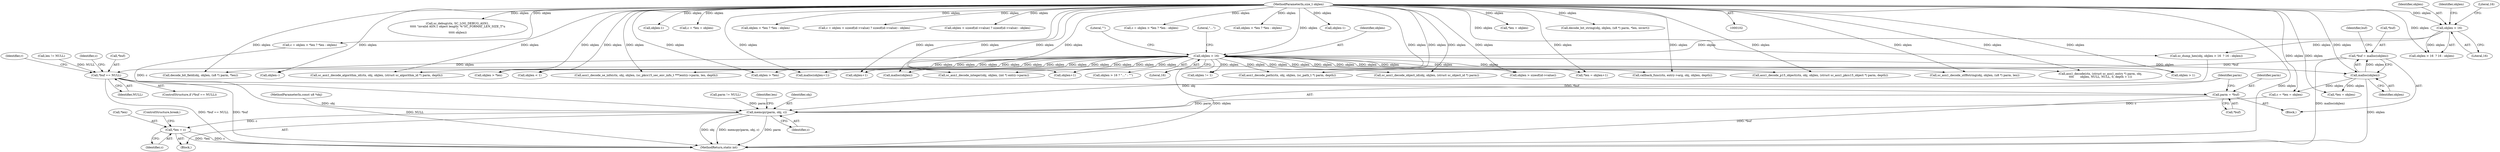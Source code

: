 digraph "0_OpenSC_a3fc7693f3a035a8a7921cffb98432944bb42740@API" {
"1000474" [label="(Call,*buf = malloc(objlen))"];
"1000477" [label="(Call,malloc(objlen))"];
"1000150" [label="(Call,objlen > 16)"];
"1000106" [label="(MethodParameterIn,size_t objlen)"];
"1000144" [label="(Call,objlen > 16)"];
"1000480" [label="(Call,*buf == NULL)"];
"1000495" [label="(Call,parm = *buf)"];
"1000510" [label="(Call,memcpy(parm, obj, c))"];
"1000514" [label="(Call,*len = c)"];
"1000560" [label="(Call,malloc(objlen+1))"];
"1000224" [label="(Call,sc_asn1_decode_integer(obj, objlen, (int *) entry->parm))"];
"1000143" [label="(Call,objlen > 16  ? 16 : objlen)"];
"1000190" [label="(Call,objlen != 1)"];
"1000526" [label="(Call,sc_asn1_decode_object_id(obj, objlen, (struct sc_object_id *) parm))"];
"1000496" [label="(Identifier,parm)"];
"1000194" [label="(Call,sc_debug(ctx, SC_LOG_DEBUG_ASN1,\n\t\t\t\t\t \"invalid ASN.1 object length: %\"SC_FORMAT_LEN_SIZE_T\"u\n\",\n\t\t\t\t\t objlen))"];
"1000452" [label="(Call,parm != NULL)"];
"1000388" [label="(Call,objlen--)"];
"1000455" [label="(Block,)"];
"1000477" [label="(Call,malloc(objlen))"];
"1000491" [label="(Call,*len = objlen)"];
"1000709" [label="(Call,asn1_decode_se_info(ctx, obj, objlen, (sc_pkcs15_sec_env_info_t ***)entry->parm, len, depth))"];
"1000770" [label="(MethodReturn,static int)"];
"1000517" [label="(Identifier,c)"];
"1000150" [label="(Call,objlen > 16)"];
"1000141" [label="(Call,sc_dump_hex(obj, objlen > 16  ? 16 : objlen))"];
"1000641" [label="(Call,objlen > sizeof(id->value))"];
"1000313" [label="(Call,objlen-1)"];
"1000420" [label="(Call,c = *len = objlen)"];
"1000480" [label="(Call,*buf == NULL)"];
"1000730" [label="(Call,callback_func(ctx, entry->arg, obj, objlen, depth))"];
"1000152" [label="(Literal,16)"];
"1000458" [label="(Call,len != NULL)"];
"1000513" [label="(Identifier,c)"];
"1000433" [label="(Call,objlen > *len ? *len : objlen)"];
"1000638" [label="(Call,c = objlen > sizeof(id->value) ? sizeof(id->value) : objlen)"];
"1000640" [label="(Call,objlen > sizeof(id->value) ? sizeof(id->value) : objlen)"];
"1000514" [label="(Call,*len = c)"];
"1000511" [label="(Identifier,parm)"];
"1000503" [label="(Call,objlen > *len)"];
"1000105" [label="(MethodParameterIn,const u8 *obj)"];
"1000489" [label="(Call,c = *len = objlen)"];
"1000272" [label="(Call,objlen < 1)"];
"1000408" [label="(Call,malloc(objlen))"];
"1000145" [label="(Identifier,objlen)"];
"1000475" [label="(Call,*buf)"];
"1000510" [label="(Call,memcpy(parm, obj, c))"];
"1000144" [label="(Call,objlen > 16)"];
"1000500" [label="(Call,c = objlen > *len ? *len : objlen)"];
"1000577" [label="(Call,objlen+1)"];
"1000478" [label="(Identifier,objlen)"];
"1000431" [label="(Call,c = objlen > *len ? *len : objlen)"];
"1000614" [label="(Call,asn1_decode_path(ctx, obj, objlen, (sc_path_t *) parm, depth))"];
"1000515" [label="(Call,*len)"];
"1000146" [label="(Literal,16)"];
"1000106" [label="(MethodParameterIn,size_t objlen)"];
"1000351" [label="(Call,decode_bit_field(obj, objlen, (u8 *) parm, *len))"];
"1000490" [label="(Identifier,c)"];
"1000516" [label="(Identifier,len)"];
"1000483" [label="(Identifier,NULL)"];
"1000518" [label="(ControlStructure,break;)"];
"1000482" [label="(Identifier,buf)"];
"1000502" [label="(Call,objlen > *len ? *len : objlen)"];
"1000148" [label="(Identifier,objlen)"];
"1000149" [label="(Call,objlen > 16 ? \"...\" : \"\")"];
"1000153" [label="(Literal,\"...\")"];
"1000297" [label="(Call,objlen-1)"];
"1000479" [label="(ControlStructure,if (*buf == NULL))"];
"1000497" [label="(Call,*buf)"];
"1000154" [label="(Literal,\"\")"];
"1000691" [label="(Call,sc_asn1_decode_algorithm_id(ctx, obj, objlen, (struct sc_algorithm_id *) parm, depth))"];
"1000434" [label="(Call,objlen > *len)"];
"1000561" [label="(Call,objlen+1)"];
"1000467" [label="(Block,)"];
"1000574" [label="(Call,*len = objlen+1)"];
"1000673" [label="(Call,asn1_decode_p15_object(ctx, obj, objlen, (struct sc_asn1_pkcs15_object *) parm, depth))"];
"1000422" [label="(Call,*len = objlen)"];
"1000495" [label="(Call,parm = *buf)"];
"1000474" [label="(Call,*buf = malloc(objlen))"];
"1000147" [label="(Literal,16)"];
"1000586" [label="(Call,sc_asn1_decode_utf8string(obj, objlen, (u8 *) parm, len))"];
"1000322" [label="(Call,decode_bit_string(obj, objlen, (u8 *) parm, *len, invert))"];
"1000481" [label="(Call,*buf)"];
"1000167" [label="(Call,asn1_decode(ctx, (struct sc_asn1_entry *) parm, obj,\n\t\t\t\t       objlen, NULL, NULL, 0, depth + 1))"];
"1000486" [label="(Identifier,r)"];
"1000512" [label="(Identifier,obj)"];
"1000151" [label="(Identifier,objlen)"];
"1000379" [label="(Call,objlen > 1)"];
"1000474" -> "1000467"  [label="AST: "];
"1000474" -> "1000477"  [label="CFG: "];
"1000475" -> "1000474"  [label="AST: "];
"1000477" -> "1000474"  [label="AST: "];
"1000482" -> "1000474"  [label="CFG: "];
"1000474" -> "1000770"  [label="DDG: malloc(objlen)"];
"1000477" -> "1000474"  [label="DDG: objlen"];
"1000474" -> "1000480"  [label="DDG: *buf"];
"1000477" -> "1000478"  [label="CFG: "];
"1000478" -> "1000477"  [label="AST: "];
"1000477" -> "1000770"  [label="DDG: objlen"];
"1000150" -> "1000477"  [label="DDG: objlen"];
"1000106" -> "1000477"  [label="DDG: objlen"];
"1000477" -> "1000489"  [label="DDG: objlen"];
"1000477" -> "1000491"  [label="DDG: objlen"];
"1000150" -> "1000149"  [label="AST: "];
"1000150" -> "1000152"  [label="CFG: "];
"1000151" -> "1000150"  [label="AST: "];
"1000152" -> "1000150"  [label="AST: "];
"1000153" -> "1000150"  [label="CFG: "];
"1000154" -> "1000150"  [label="CFG: "];
"1000150" -> "1000770"  [label="DDG: objlen"];
"1000106" -> "1000150"  [label="DDG: objlen"];
"1000144" -> "1000150"  [label="DDG: objlen"];
"1000150" -> "1000167"  [label="DDG: objlen"];
"1000150" -> "1000190"  [label="DDG: objlen"];
"1000150" -> "1000224"  [label="DDG: objlen"];
"1000150" -> "1000272"  [label="DDG: objlen"];
"1000150" -> "1000351"  [label="DDG: objlen"];
"1000150" -> "1000379"  [label="DDG: objlen"];
"1000150" -> "1000388"  [label="DDG: objlen"];
"1000150" -> "1000408"  [label="DDG: objlen"];
"1000150" -> "1000434"  [label="DDG: objlen"];
"1000150" -> "1000503"  [label="DDG: objlen"];
"1000150" -> "1000526"  [label="DDG: objlen"];
"1000150" -> "1000560"  [label="DDG: objlen"];
"1000150" -> "1000561"  [label="DDG: objlen"];
"1000150" -> "1000574"  [label="DDG: objlen"];
"1000150" -> "1000577"  [label="DDG: objlen"];
"1000150" -> "1000586"  [label="DDG: objlen"];
"1000150" -> "1000614"  [label="DDG: objlen"];
"1000150" -> "1000641"  [label="DDG: objlen"];
"1000150" -> "1000673"  [label="DDG: objlen"];
"1000150" -> "1000691"  [label="DDG: objlen"];
"1000150" -> "1000709"  [label="DDG: objlen"];
"1000150" -> "1000730"  [label="DDG: objlen"];
"1000106" -> "1000102"  [label="AST: "];
"1000106" -> "1000770"  [label="DDG: objlen"];
"1000106" -> "1000141"  [label="DDG: objlen"];
"1000106" -> "1000144"  [label="DDG: objlen"];
"1000106" -> "1000143"  [label="DDG: objlen"];
"1000106" -> "1000167"  [label="DDG: objlen"];
"1000106" -> "1000190"  [label="DDG: objlen"];
"1000106" -> "1000194"  [label="DDG: objlen"];
"1000106" -> "1000224"  [label="DDG: objlen"];
"1000106" -> "1000272"  [label="DDG: objlen"];
"1000106" -> "1000297"  [label="DDG: objlen"];
"1000106" -> "1000313"  [label="DDG: objlen"];
"1000106" -> "1000322"  [label="DDG: objlen"];
"1000106" -> "1000351"  [label="DDG: objlen"];
"1000106" -> "1000379"  [label="DDG: objlen"];
"1000106" -> "1000388"  [label="DDG: objlen"];
"1000106" -> "1000408"  [label="DDG: objlen"];
"1000106" -> "1000420"  [label="DDG: objlen"];
"1000106" -> "1000422"  [label="DDG: objlen"];
"1000106" -> "1000431"  [label="DDG: objlen"];
"1000106" -> "1000434"  [label="DDG: objlen"];
"1000106" -> "1000433"  [label="DDG: objlen"];
"1000106" -> "1000489"  [label="DDG: objlen"];
"1000106" -> "1000491"  [label="DDG: objlen"];
"1000106" -> "1000500"  [label="DDG: objlen"];
"1000106" -> "1000503"  [label="DDG: objlen"];
"1000106" -> "1000502"  [label="DDG: objlen"];
"1000106" -> "1000526"  [label="DDG: objlen"];
"1000106" -> "1000560"  [label="DDG: objlen"];
"1000106" -> "1000561"  [label="DDG: objlen"];
"1000106" -> "1000574"  [label="DDG: objlen"];
"1000106" -> "1000577"  [label="DDG: objlen"];
"1000106" -> "1000586"  [label="DDG: objlen"];
"1000106" -> "1000614"  [label="DDG: objlen"];
"1000106" -> "1000638"  [label="DDG: objlen"];
"1000106" -> "1000641"  [label="DDG: objlen"];
"1000106" -> "1000640"  [label="DDG: objlen"];
"1000106" -> "1000673"  [label="DDG: objlen"];
"1000106" -> "1000691"  [label="DDG: objlen"];
"1000106" -> "1000709"  [label="DDG: objlen"];
"1000106" -> "1000730"  [label="DDG: objlen"];
"1000144" -> "1000143"  [label="AST: "];
"1000144" -> "1000146"  [label="CFG: "];
"1000145" -> "1000144"  [label="AST: "];
"1000146" -> "1000144"  [label="AST: "];
"1000147" -> "1000144"  [label="CFG: "];
"1000148" -> "1000144"  [label="CFG: "];
"1000144" -> "1000141"  [label="DDG: objlen"];
"1000144" -> "1000143"  [label="DDG: objlen"];
"1000480" -> "1000479"  [label="AST: "];
"1000480" -> "1000483"  [label="CFG: "];
"1000481" -> "1000480"  [label="AST: "];
"1000483" -> "1000480"  [label="AST: "];
"1000486" -> "1000480"  [label="CFG: "];
"1000490" -> "1000480"  [label="CFG: "];
"1000480" -> "1000770"  [label="DDG: NULL"];
"1000480" -> "1000770"  [label="DDG: *buf == NULL"];
"1000480" -> "1000770"  [label="DDG: *buf"];
"1000458" -> "1000480"  [label="DDG: NULL"];
"1000480" -> "1000495"  [label="DDG: *buf"];
"1000495" -> "1000467"  [label="AST: "];
"1000495" -> "1000497"  [label="CFG: "];
"1000496" -> "1000495"  [label="AST: "];
"1000497" -> "1000495"  [label="AST: "];
"1000511" -> "1000495"  [label="CFG: "];
"1000495" -> "1000770"  [label="DDG: *buf"];
"1000495" -> "1000510"  [label="DDG: parm"];
"1000510" -> "1000455"  [label="AST: "];
"1000510" -> "1000513"  [label="CFG: "];
"1000511" -> "1000510"  [label="AST: "];
"1000512" -> "1000510"  [label="AST: "];
"1000513" -> "1000510"  [label="AST: "];
"1000516" -> "1000510"  [label="CFG: "];
"1000510" -> "1000770"  [label="DDG: parm"];
"1000510" -> "1000770"  [label="DDG: obj"];
"1000510" -> "1000770"  [label="DDG: memcpy(parm, obj, c)"];
"1000452" -> "1000510"  [label="DDG: parm"];
"1000141" -> "1000510"  [label="DDG: obj"];
"1000105" -> "1000510"  [label="DDG: obj"];
"1000500" -> "1000510"  [label="DDG: c"];
"1000489" -> "1000510"  [label="DDG: c"];
"1000510" -> "1000514"  [label="DDG: c"];
"1000514" -> "1000455"  [label="AST: "];
"1000514" -> "1000517"  [label="CFG: "];
"1000515" -> "1000514"  [label="AST: "];
"1000517" -> "1000514"  [label="AST: "];
"1000518" -> "1000514"  [label="CFG: "];
"1000514" -> "1000770"  [label="DDG: *len"];
"1000514" -> "1000770"  [label="DDG: c"];
}
